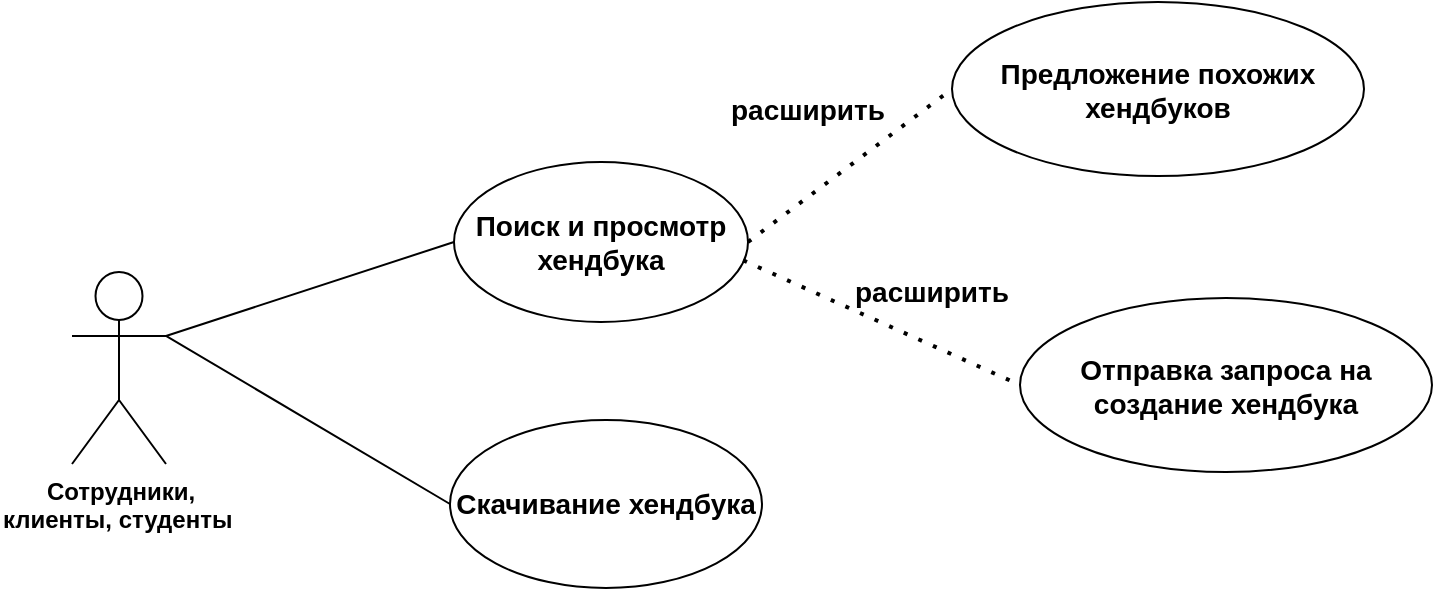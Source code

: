 <mxfile version="22.0.2" type="device">
  <diagram name="Страница — 1" id="tPoT4hHvwxfY3_mr3B1R">
    <mxGraphModel dx="1002" dy="575" grid="0" gridSize="10" guides="1" tooltips="1" connect="1" arrows="1" fold="1" page="1" pageScale="1" pageWidth="827" pageHeight="1169" math="0" shadow="0">
      <root>
        <mxCell id="0" />
        <mxCell id="1" parent="0" />
        <mxCell id="6rCbfs4mVRWqjugRPmAf-7" value="&lt;b&gt;Сотрудники,&lt;br&gt;клиенты, студенты&amp;nbsp;&lt;/b&gt;" style="shape=umlActor;verticalLabelPosition=bottom;verticalAlign=top;html=1;outlineConnect=0;" vertex="1" parent="1">
          <mxGeometry x="40" y="227" width="47" height="96" as="geometry" />
        </mxCell>
        <mxCell id="6rCbfs4mVRWqjugRPmAf-11" value="&lt;b&gt;&lt;font style=&quot;font-size: 14px;&quot;&gt;Поиск и просмотр хендбука&lt;/font&gt;&lt;/b&gt;" style="ellipse;whiteSpace=wrap;html=1;" vertex="1" parent="1">
          <mxGeometry x="231" y="172" width="147" height="80" as="geometry" />
        </mxCell>
        <mxCell id="6rCbfs4mVRWqjugRPmAf-13" value="" style="endArrow=none;html=1;rounded=0;exitX=1;exitY=0.333;exitDx=0;exitDy=0;exitPerimeter=0;entryX=0;entryY=0.5;entryDx=0;entryDy=0;" edge="1" parent="1" source="6rCbfs4mVRWqjugRPmAf-7" target="6rCbfs4mVRWqjugRPmAf-11">
          <mxGeometry width="50" height="50" relative="1" as="geometry">
            <mxPoint x="386" y="323" as="sourcePoint" />
            <mxPoint x="436" y="273" as="targetPoint" />
          </mxGeometry>
        </mxCell>
        <mxCell id="6rCbfs4mVRWqjugRPmAf-14" value="&lt;span style=&quot;font-size: 14px;&quot;&gt;&lt;b&gt;Скачивание хендбука&lt;/b&gt;&lt;/span&gt;" style="ellipse;whiteSpace=wrap;html=1;" vertex="1" parent="1">
          <mxGeometry x="229" y="301" width="156" height="84" as="geometry" />
        </mxCell>
        <mxCell id="6rCbfs4mVRWqjugRPmAf-16" value="" style="endArrow=none;html=1;rounded=0;exitX=1;exitY=0.333;exitDx=0;exitDy=0;exitPerimeter=0;entryX=0;entryY=0.5;entryDx=0;entryDy=0;" edge="1" parent="1" source="6rCbfs4mVRWqjugRPmAf-7" target="6rCbfs4mVRWqjugRPmAf-14">
          <mxGeometry width="50" height="50" relative="1" as="geometry">
            <mxPoint x="97" y="269" as="sourcePoint" />
            <mxPoint x="241" y="222" as="targetPoint" />
          </mxGeometry>
        </mxCell>
        <mxCell id="6rCbfs4mVRWqjugRPmAf-19" value="&lt;span style=&quot;font-size: 14px;&quot;&gt;&lt;b&gt;Предложение похожих хендбуков&lt;/b&gt;&lt;/span&gt;" style="ellipse;whiteSpace=wrap;html=1;" vertex="1" parent="1">
          <mxGeometry x="480" y="92" width="206" height="87" as="geometry" />
        </mxCell>
        <mxCell id="6rCbfs4mVRWqjugRPmAf-22" value="&lt;span style=&quot;font-size: 14px;&quot;&gt;&lt;b&gt;Отправка запроса на создание хендбука&lt;/b&gt;&lt;/span&gt;" style="ellipse;whiteSpace=wrap;html=1;" vertex="1" parent="1">
          <mxGeometry x="514" y="240" width="206" height="87" as="geometry" />
        </mxCell>
        <mxCell id="6rCbfs4mVRWqjugRPmAf-23" value="" style="endArrow=none;dashed=1;html=1;dashPattern=1 3;strokeWidth=2;rounded=0;entryX=0;entryY=0.5;entryDx=0;entryDy=0;exitX=0.984;exitY=0.615;exitDx=0;exitDy=0;exitPerimeter=0;" edge="1" parent="1" source="6rCbfs4mVRWqjugRPmAf-11" target="6rCbfs4mVRWqjugRPmAf-22">
          <mxGeometry width="50" height="50" relative="1" as="geometry">
            <mxPoint x="386" y="337" as="sourcePoint" />
            <mxPoint x="436" y="287" as="targetPoint" />
          </mxGeometry>
        </mxCell>
        <mxCell id="6rCbfs4mVRWqjugRPmAf-24" value="" style="endArrow=none;dashed=1;html=1;dashPattern=1 3;strokeWidth=2;rounded=0;exitX=1;exitY=0.5;exitDx=0;exitDy=0;entryX=0;entryY=0.5;entryDx=0;entryDy=0;" edge="1" parent="1" source="6rCbfs4mVRWqjugRPmAf-11" target="6rCbfs4mVRWqjugRPmAf-19">
          <mxGeometry width="50" height="50" relative="1" as="geometry">
            <mxPoint x="386" y="337" as="sourcePoint" />
            <mxPoint x="436" y="287" as="targetPoint" />
          </mxGeometry>
        </mxCell>
        <mxCell id="6rCbfs4mVRWqjugRPmAf-25" value="&lt;b&gt;&lt;font style=&quot;font-size: 14px;&quot;&gt;расширить&lt;/font&gt;&lt;/b&gt;" style="text;html=1;strokeColor=none;fillColor=none;align=center;verticalAlign=middle;whiteSpace=wrap;rounded=0;" vertex="1" parent="1">
          <mxGeometry x="378" y="131" width="60" height="30" as="geometry" />
        </mxCell>
        <mxCell id="6rCbfs4mVRWqjugRPmAf-26" value="&lt;b&gt;&lt;font style=&quot;font-size: 14px;&quot;&gt;расширить&lt;/font&gt;&lt;/b&gt;" style="text;html=1;strokeColor=none;fillColor=none;align=center;verticalAlign=middle;whiteSpace=wrap;rounded=0;" vertex="1" parent="1">
          <mxGeometry x="440" y="222" width="60" height="30" as="geometry" />
        </mxCell>
      </root>
    </mxGraphModel>
  </diagram>
</mxfile>
